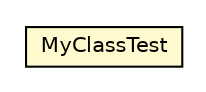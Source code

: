 #!/usr/local/bin/dot
#
# Class diagram 
# Generated by UMLGraph version R5_6-24-gf6e263 (http://www.umlgraph.org/)
#

digraph G {
	edge [fontname="Helvetica",fontsize=10,labelfontname="Helvetica",labelfontsize=10];
	node [fontname="Helvetica",fontsize=10,shape=plaintext];
	nodesep=0.25;
	ranksep=0.5;
	// net.trajano.doxdb.sample.test.MyClassTest
	c21 [label=<<table title="net.trajano.doxdb.sample.test.MyClassTest" border="0" cellborder="1" cellspacing="0" cellpadding="2" port="p" bgcolor="lemonChiffon" href="./MyClassTest.html">
		<tr><td><table border="0" cellspacing="0" cellpadding="1">
<tr><td align="center" balign="center"> MyClassTest </td></tr>
		</table></td></tr>
		</table>>, URL="./MyClassTest.html", fontname="Helvetica", fontcolor="black", fontsize=10.0];
}

